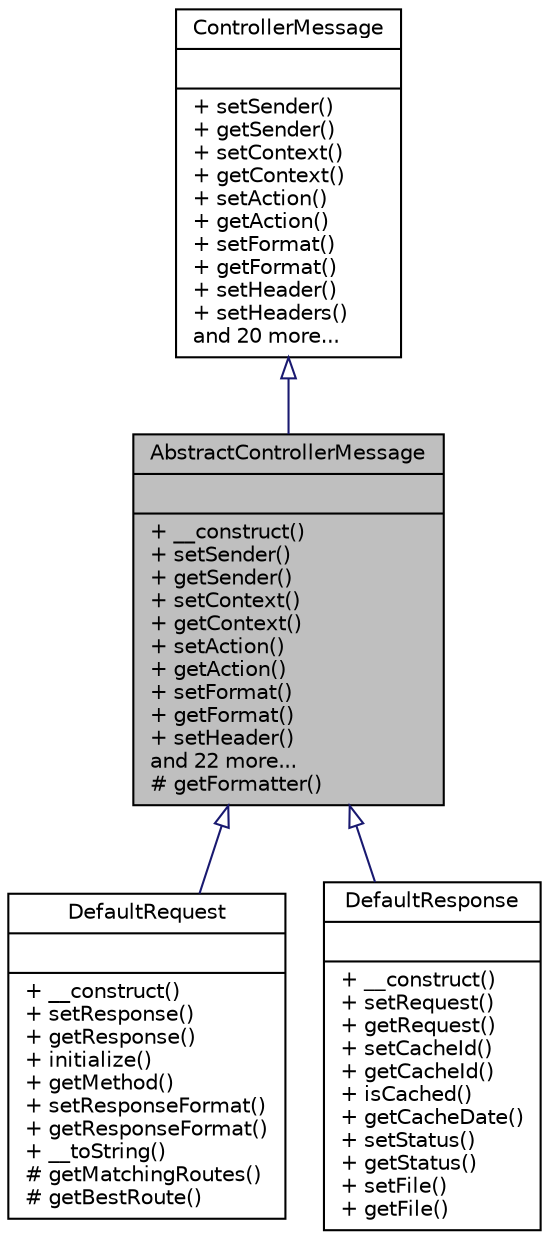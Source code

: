 digraph "AbstractControllerMessage"
{
  edge [fontname="Helvetica",fontsize="10",labelfontname="Helvetica",labelfontsize="10"];
  node [fontname="Helvetica",fontsize="10",shape=record];
  Node0 [label="{AbstractControllerMessage\n||+ __construct()\l+ setSender()\l+ getSender()\l+ setContext()\l+ getContext()\l+ setAction()\l+ getAction()\l+ setFormat()\l+ getFormat()\l+ setHeader()\land 22 more...\l# getFormatter()\l}",height=0.2,width=0.4,color="black", fillcolor="grey75", style="filled", fontcolor="black"];
  Node1 -> Node0 [dir="back",color="midnightblue",fontsize="10",style="solid",arrowtail="onormal",fontname="Helvetica"];
  Node1 [label="{ControllerMessage\n||+ setSender()\l+ getSender()\l+ setContext()\l+ getContext()\l+ setAction()\l+ getAction()\l+ setFormat()\l+ getFormat()\l+ setHeader()\l+ setHeaders()\land 20 more...\l}",height=0.2,width=0.4,color="black", fillcolor="white", style="filled",URL="$interfacewcmf_1_1lib_1_1presentation_1_1_controller_message.html",tooltip="Messages are sent between Controllers and are used to transfer data between them. ..."];
  Node0 -> Node2 [dir="back",color="midnightblue",fontsize="10",style="solid",arrowtail="onormal",fontname="Helvetica"];
  Node2 [label="{DefaultRequest\n||+ __construct()\l+ setResponse()\l+ getResponse()\l+ initialize()\l+ getMethod()\l+ setResponseFormat()\l+ getResponseFormat()\l+ __toString()\l# getMatchingRoutes()\l# getBestRoute()\l}",height=0.2,width=0.4,color="black", fillcolor="white", style="filled",URL="$classwcmf_1_1lib_1_1presentation_1_1impl_1_1_default_request.html",tooltip="Default Request implementation. "];
  Node0 -> Node3 [dir="back",color="midnightblue",fontsize="10",style="solid",arrowtail="onormal",fontname="Helvetica"];
  Node3 [label="{DefaultResponse\n||+ __construct()\l+ setRequest()\l+ getRequest()\l+ setCacheId()\l+ getCacheId()\l+ isCached()\l+ getCacheDate()\l+ setStatus()\l+ getStatus()\l+ setFile()\l+ getFile()\l}",height=0.2,width=0.4,color="black", fillcolor="white", style="filled",URL="$classwcmf_1_1lib_1_1presentation_1_1impl_1_1_default_response.html",tooltip="Default Response implementation. "];
}
